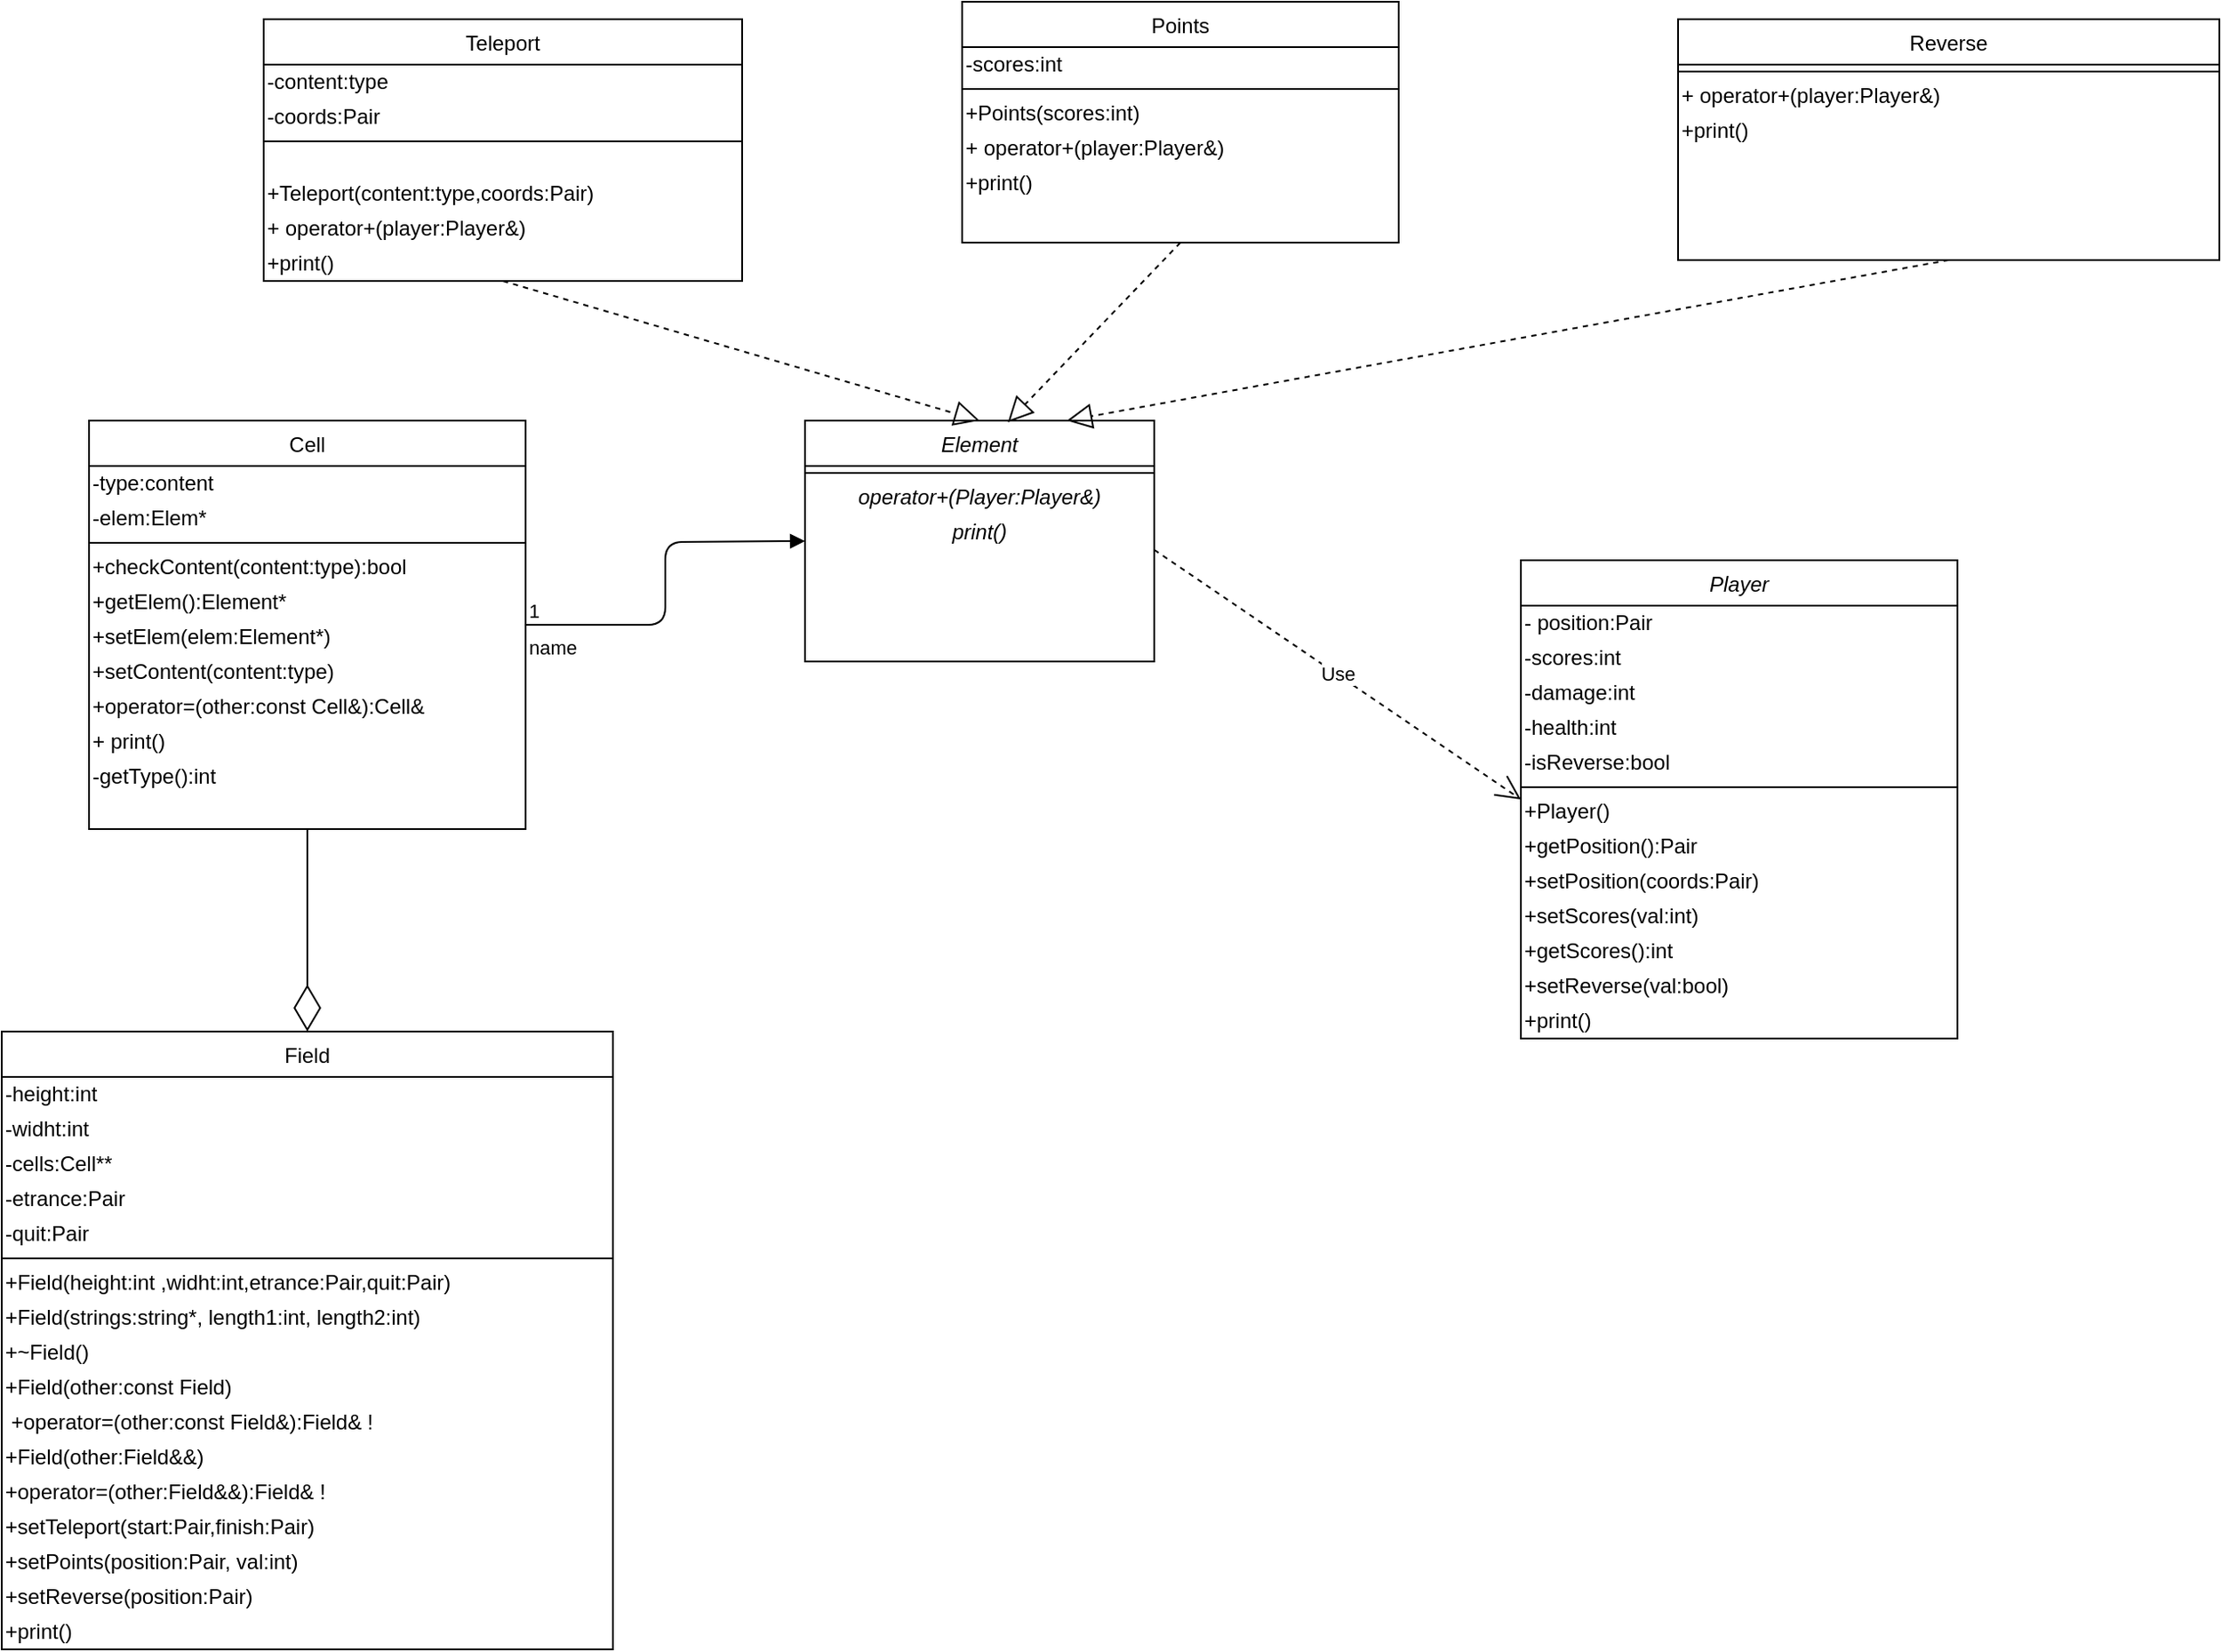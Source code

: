 <mxfile version="13.9.7" type="github">
  <diagram id="C5RBs43oDa-KdzZeNtuy" name="Page-1">
    <mxGraphModel dx="1628" dy="1633" grid="1" gridSize="10" guides="1" tooltips="1" connect="1" arrows="1" fold="1" page="1" pageScale="1" pageWidth="827" pageHeight="1169" math="0" shadow="0">
      <root>
        <mxCell id="WIyWlLk6GJQsqaUBKTNV-0" />
        <mxCell id="WIyWlLk6GJQsqaUBKTNV-1" parent="WIyWlLk6GJQsqaUBKTNV-0" />
        <mxCell id="zkfFHV4jXpPFQw0GAbJ--6" value="Cell&#xa;" style="swimlane;fontStyle=0;align=center;verticalAlign=top;childLayout=stackLayout;horizontal=1;startSize=26;horizontalStack=0;resizeParent=1;resizeLast=0;collapsible=1;marginBottom=0;rounded=0;shadow=0;strokeWidth=1;" parent="WIyWlLk6GJQsqaUBKTNV-1" vertex="1">
          <mxGeometry x="40" y="170" width="250" height="234" as="geometry">
            <mxRectangle x="130" y="380" width="160" height="26" as="alternateBounds" />
          </mxGeometry>
        </mxCell>
        <mxCell id="6O8NtYyAk340rPlhaETI-17" value="&lt;div align=&quot;left&quot;&gt;-type:content&lt;/div&gt;" style="text;html=1;strokeColor=none;fillColor=none;align=left;verticalAlign=middle;whiteSpace=wrap;rounded=0;" vertex="1" parent="zkfFHV4jXpPFQw0GAbJ--6">
          <mxGeometry y="26" width="250" height="20" as="geometry" />
        </mxCell>
        <mxCell id="6O8NtYyAk340rPlhaETI-18" value="&lt;div align=&quot;left&quot;&gt;-elem:Elem*&lt;/div&gt;" style="text;html=1;strokeColor=none;fillColor=none;align=left;verticalAlign=middle;whiteSpace=wrap;rounded=0;" vertex="1" parent="zkfFHV4jXpPFQw0GAbJ--6">
          <mxGeometry y="46" width="250" height="20" as="geometry" />
        </mxCell>
        <mxCell id="zkfFHV4jXpPFQw0GAbJ--9" value="" style="line;html=1;strokeWidth=1;align=left;verticalAlign=middle;spacingTop=-1;spacingLeft=3;spacingRight=3;rotatable=0;labelPosition=right;points=[];portConstraint=eastwest;" parent="zkfFHV4jXpPFQw0GAbJ--6" vertex="1">
          <mxGeometry y="66" width="250" height="8" as="geometry" />
        </mxCell>
        <mxCell id="6O8NtYyAk340rPlhaETI-30" value="&lt;div align=&quot;left&quot;&gt;+checkContent(content:type):bool&lt;/div&gt;" style="text;html=1;strokeColor=none;fillColor=none;align=left;verticalAlign=middle;whiteSpace=wrap;rounded=0;" vertex="1" parent="zkfFHV4jXpPFQw0GAbJ--6">
          <mxGeometry y="74" width="250" height="20" as="geometry" />
        </mxCell>
        <mxCell id="6O8NtYyAk340rPlhaETI-32" value="&lt;div align=&quot;left&quot;&gt;+getElem():Element*&lt;/div&gt;" style="text;html=1;strokeColor=none;fillColor=none;align=left;verticalAlign=middle;whiteSpace=wrap;rounded=0;" vertex="1" parent="zkfFHV4jXpPFQw0GAbJ--6">
          <mxGeometry y="94" width="250" height="20" as="geometry" />
        </mxCell>
        <mxCell id="6O8NtYyAk340rPlhaETI-33" value="&lt;div align=&quot;left&quot;&gt;+setElem(elem:Element*)&lt;/div&gt;" style="text;html=1;strokeColor=none;fillColor=none;align=left;verticalAlign=middle;whiteSpace=wrap;rounded=0;" vertex="1" parent="zkfFHV4jXpPFQw0GAbJ--6">
          <mxGeometry y="114" width="250" height="20" as="geometry" />
        </mxCell>
        <mxCell id="6O8NtYyAk340rPlhaETI-34" value="&lt;div align=&quot;left&quot;&gt;+setContent(content:type)&lt;/div&gt;" style="text;html=1;strokeColor=none;fillColor=none;align=left;verticalAlign=middle;whiteSpace=wrap;rounded=0;" vertex="1" parent="zkfFHV4jXpPFQw0GAbJ--6">
          <mxGeometry y="134" width="250" height="20" as="geometry" />
        </mxCell>
        <mxCell id="6O8NtYyAk340rPlhaETI-36" value="&lt;div align=&quot;left&quot;&gt;+operator=(other:const Cell&amp;amp;):Cell&amp;amp;&lt;/div&gt;" style="text;html=1;strokeColor=none;fillColor=none;align=left;verticalAlign=middle;whiteSpace=wrap;rounded=0;" vertex="1" parent="zkfFHV4jXpPFQw0GAbJ--6">
          <mxGeometry y="154" width="250" height="20" as="geometry" />
        </mxCell>
        <mxCell id="6O8NtYyAk340rPlhaETI-37" value="&lt;div align=&quot;left&quot;&gt;+ print()&lt;br&gt;&lt;/div&gt;" style="text;html=1;strokeColor=none;fillColor=none;align=left;verticalAlign=middle;whiteSpace=wrap;rounded=0;" vertex="1" parent="zkfFHV4jXpPFQw0GAbJ--6">
          <mxGeometry y="174" width="250" height="20" as="geometry" />
        </mxCell>
        <mxCell id="6O8NtYyAk340rPlhaETI-38" value="&lt;div align=&quot;left&quot;&gt;-getType():int&lt;/div&gt;" style="text;html=1;strokeColor=none;fillColor=none;align=left;verticalAlign=middle;whiteSpace=wrap;rounded=0;" vertex="1" parent="zkfFHV4jXpPFQw0GAbJ--6">
          <mxGeometry y="194" width="250" height="20" as="geometry" />
        </mxCell>
        <mxCell id="6O8NtYyAk340rPlhaETI-0" value="Field&#xa;" style="swimlane;fontStyle=0;align=center;verticalAlign=top;childLayout=stackLayout;horizontal=1;startSize=26;horizontalStack=0;resizeParent=1;resizeLast=0;collapsible=1;marginBottom=0;rounded=0;shadow=0;strokeWidth=1;" vertex="1" parent="WIyWlLk6GJQsqaUBKTNV-1">
          <mxGeometry x="-10" y="520" width="350" height="354" as="geometry">
            <mxRectangle x="130" y="380" width="160" height="26" as="alternateBounds" />
          </mxGeometry>
        </mxCell>
        <mxCell id="6O8NtYyAk340rPlhaETI-20" value="&lt;div align=&quot;left&quot;&gt;-height:int&lt;/div&gt;" style="text;html=1;strokeColor=none;fillColor=none;align=left;verticalAlign=middle;whiteSpace=wrap;rounded=0;" vertex="1" parent="6O8NtYyAk340rPlhaETI-0">
          <mxGeometry y="26" width="350" height="20" as="geometry" />
        </mxCell>
        <mxCell id="6O8NtYyAk340rPlhaETI-21" value="&lt;div align=&quot;left&quot;&gt;-widht:int &lt;br&gt;&lt;/div&gt;" style="text;html=1;strokeColor=none;fillColor=none;align=left;verticalAlign=middle;whiteSpace=wrap;rounded=0;" vertex="1" parent="6O8NtYyAk340rPlhaETI-0">
          <mxGeometry y="46" width="350" height="20" as="geometry" />
        </mxCell>
        <mxCell id="6O8NtYyAk340rPlhaETI-22" value="&lt;div align=&quot;left&quot;&gt;-cells:Cell**&lt;/div&gt;" style="text;html=1;strokeColor=none;fillColor=none;align=left;verticalAlign=middle;whiteSpace=wrap;rounded=0;" vertex="1" parent="6O8NtYyAk340rPlhaETI-0">
          <mxGeometry y="66" width="350" height="20" as="geometry" />
        </mxCell>
        <mxCell id="6O8NtYyAk340rPlhaETI-24" value="&lt;div align=&quot;left&quot;&gt;-etrance:Pair&lt;/div&gt;" style="text;html=1;strokeColor=none;fillColor=none;align=left;verticalAlign=middle;whiteSpace=wrap;rounded=0;" vertex="1" parent="6O8NtYyAk340rPlhaETI-0">
          <mxGeometry y="86" width="350" height="20" as="geometry" />
        </mxCell>
        <mxCell id="6O8NtYyAk340rPlhaETI-25" value="&lt;div align=&quot;left&quot;&gt;-quit:Pair&lt;/div&gt;" style="text;html=1;strokeColor=none;fillColor=none;align=left;verticalAlign=middle;whiteSpace=wrap;rounded=0;" vertex="1" parent="6O8NtYyAk340rPlhaETI-0">
          <mxGeometry y="106" width="350" height="20" as="geometry" />
        </mxCell>
        <mxCell id="6O8NtYyAk340rPlhaETI-1" value="" style="line;html=1;strokeWidth=1;align=left;verticalAlign=middle;spacingTop=-1;spacingLeft=3;spacingRight=3;rotatable=0;labelPosition=right;points=[];portConstraint=eastwest;" vertex="1" parent="6O8NtYyAk340rPlhaETI-0">
          <mxGeometry y="126" width="350" height="8" as="geometry" />
        </mxCell>
        <mxCell id="6O8NtYyAk340rPlhaETI-59" value="&lt;div align=&quot;left&quot;&gt;+Field(height:int ,widht:int,etrance:Pair,quit:Pair)&lt;/div&gt;" style="text;html=1;strokeColor=none;fillColor=none;align=left;verticalAlign=middle;whiteSpace=wrap;rounded=0;" vertex="1" parent="6O8NtYyAk340rPlhaETI-0">
          <mxGeometry y="134" width="350" height="20" as="geometry" />
        </mxCell>
        <mxCell id="6O8NtYyAk340rPlhaETI-60" value="&lt;div align=&quot;left&quot;&gt;+Field(strings:string*, length1:int, length2:int)&lt;/div&gt;" style="text;html=1;strokeColor=none;fillColor=none;align=left;verticalAlign=middle;whiteSpace=wrap;rounded=0;" vertex="1" parent="6O8NtYyAk340rPlhaETI-0">
          <mxGeometry y="154" width="350" height="20" as="geometry" />
        </mxCell>
        <mxCell id="6O8NtYyAk340rPlhaETI-61" value="&lt;div align=&quot;left&quot;&gt;+~Field()&lt;/div&gt;" style="text;html=1;strokeColor=none;fillColor=none;align=left;verticalAlign=middle;whiteSpace=wrap;rounded=0;" vertex="1" parent="6O8NtYyAk340rPlhaETI-0">
          <mxGeometry y="174" width="350" height="20" as="geometry" />
        </mxCell>
        <mxCell id="6O8NtYyAk340rPlhaETI-62" value="&lt;div align=&quot;left&quot;&gt;+Field(other:const Field)&lt;/div&gt;" style="text;html=1;strokeColor=none;fillColor=none;align=left;verticalAlign=middle;whiteSpace=wrap;rounded=0;" vertex="1" parent="6O8NtYyAk340rPlhaETI-0">
          <mxGeometry y="194" width="350" height="20" as="geometry" />
        </mxCell>
        <mxCell id="6O8NtYyAk340rPlhaETI-63" value="&lt;div align=&quot;left&quot;&gt;&amp;nbsp;+operator=(other:const Field&amp;amp;):Field&amp;amp; !&lt;br&gt;&lt;/div&gt;" style="text;html=1;strokeColor=none;fillColor=none;align=left;verticalAlign=middle;whiteSpace=wrap;rounded=0;" vertex="1" parent="6O8NtYyAk340rPlhaETI-0">
          <mxGeometry y="214" width="350" height="20" as="geometry" />
        </mxCell>
        <mxCell id="6O8NtYyAk340rPlhaETI-64" value="&lt;div align=&quot;left&quot;&gt;+Field(other:Field&amp;amp;&amp;amp;)&lt;/div&gt;" style="text;html=1;strokeColor=none;fillColor=none;align=left;verticalAlign=middle;whiteSpace=wrap;rounded=0;" vertex="1" parent="6O8NtYyAk340rPlhaETI-0">
          <mxGeometry y="234" width="350" height="20" as="geometry" />
        </mxCell>
        <mxCell id="6O8NtYyAk340rPlhaETI-65" value="&lt;div align=&quot;left&quot;&gt;+operator=(other:Field&amp;amp;&amp;amp;):Field&amp;amp; !&lt;/div&gt;" style="text;html=1;strokeColor=none;fillColor=none;align=left;verticalAlign=middle;whiteSpace=wrap;rounded=0;" vertex="1" parent="6O8NtYyAk340rPlhaETI-0">
          <mxGeometry y="254" width="350" height="20" as="geometry" />
        </mxCell>
        <mxCell id="6O8NtYyAk340rPlhaETI-66" value="&lt;div align=&quot;left&quot;&gt;+setTeleport(start:Pair,finish:Pair)&lt;/div&gt;" style="text;html=1;strokeColor=none;fillColor=none;align=left;verticalAlign=middle;whiteSpace=wrap;rounded=0;" vertex="1" parent="6O8NtYyAk340rPlhaETI-0">
          <mxGeometry y="274" width="350" height="20" as="geometry" />
        </mxCell>
        <mxCell id="6O8NtYyAk340rPlhaETI-67" value="&lt;div align=&quot;left&quot;&gt;+setPoints(position:Pair, val:int)&lt;/div&gt;" style="text;html=1;strokeColor=none;fillColor=none;align=left;verticalAlign=middle;whiteSpace=wrap;rounded=0;" vertex="1" parent="6O8NtYyAk340rPlhaETI-0">
          <mxGeometry y="294" width="350" height="20" as="geometry" />
        </mxCell>
        <mxCell id="6O8NtYyAk340rPlhaETI-68" value="&lt;div align=&quot;left&quot;&gt;+setReverse(position:Pair)&lt;/div&gt;" style="text;html=1;strokeColor=none;fillColor=none;align=left;verticalAlign=middle;whiteSpace=wrap;rounded=0;" vertex="1" parent="6O8NtYyAk340rPlhaETI-0">
          <mxGeometry y="314" width="350" height="20" as="geometry" />
        </mxCell>
        <mxCell id="6O8NtYyAk340rPlhaETI-69" value="&lt;div align=&quot;left&quot;&gt;+print()&lt;/div&gt;" style="text;html=1;strokeColor=none;fillColor=none;align=left;verticalAlign=middle;whiteSpace=wrap;rounded=0;" vertex="1" parent="6O8NtYyAk340rPlhaETI-0">
          <mxGeometry y="334" width="350" height="20" as="geometry" />
        </mxCell>
        <mxCell id="6O8NtYyAk340rPlhaETI-2" value="Element&#xa;" style="swimlane;fontStyle=2;align=center;verticalAlign=top;childLayout=stackLayout;horizontal=1;startSize=26;horizontalStack=0;resizeParent=1;resizeLast=0;collapsible=1;marginBottom=0;rounded=0;shadow=0;strokeWidth=1;" vertex="1" parent="WIyWlLk6GJQsqaUBKTNV-1">
          <mxGeometry x="450" y="170" width="200" height="138" as="geometry">
            <mxRectangle x="130" y="380" width="160" height="26" as="alternateBounds" />
          </mxGeometry>
        </mxCell>
        <mxCell id="6O8NtYyAk340rPlhaETI-3" value="" style="line;html=1;strokeWidth=1;align=left;verticalAlign=middle;spacingTop=-1;spacingLeft=3;spacingRight=3;rotatable=0;labelPosition=right;points=[];portConstraint=eastwest;" vertex="1" parent="6O8NtYyAk340rPlhaETI-2">
          <mxGeometry y="26" width="200" height="8" as="geometry" />
        </mxCell>
        <mxCell id="6O8NtYyAk340rPlhaETI-26" value="&lt;i&gt;operator+(Player:Player&amp;amp;)&lt;/i&gt;" style="text;html=1;strokeColor=none;fillColor=none;align=center;verticalAlign=middle;whiteSpace=wrap;rounded=0;" vertex="1" parent="6O8NtYyAk340rPlhaETI-2">
          <mxGeometry y="34" width="200" height="20" as="geometry" />
        </mxCell>
        <mxCell id="6O8NtYyAk340rPlhaETI-29" value="&lt;i&gt;print()&lt;/i&gt;" style="text;html=1;strokeColor=none;fillColor=none;align=center;verticalAlign=middle;whiteSpace=wrap;rounded=0;" vertex="1" parent="6O8NtYyAk340rPlhaETI-2">
          <mxGeometry y="54" width="200" height="20" as="geometry" />
        </mxCell>
        <mxCell id="6O8NtYyAk340rPlhaETI-5" value="" style="endArrow=diamondThin;endFill=0;endSize=24;html=1;exitX=0.5;exitY=1;exitDx=0;exitDy=0;" edge="1" parent="WIyWlLk6GJQsqaUBKTNV-1" source="zkfFHV4jXpPFQw0GAbJ--6" target="6O8NtYyAk340rPlhaETI-0">
          <mxGeometry width="160" relative="1" as="geometry">
            <mxPoint x="330" y="340" as="sourcePoint" />
            <mxPoint x="490" y="340" as="targetPoint" />
          </mxGeometry>
        </mxCell>
        <mxCell id="6O8NtYyAk340rPlhaETI-6" value="name" style="endArrow=block;endFill=1;html=1;edgeStyle=orthogonalEdgeStyle;align=left;verticalAlign=top;exitX=1;exitY=0.5;exitDx=0;exitDy=0;" edge="1" parent="WIyWlLk6GJQsqaUBKTNV-1" source="zkfFHV4jXpPFQw0GAbJ--6">
          <mxGeometry x="-1" relative="1" as="geometry">
            <mxPoint x="330" y="310" as="sourcePoint" />
            <mxPoint x="450" y="239" as="targetPoint" />
          </mxGeometry>
        </mxCell>
        <mxCell id="6O8NtYyAk340rPlhaETI-7" value="1" style="edgeLabel;resizable=0;html=1;align=left;verticalAlign=bottom;" connectable="0" vertex="1" parent="6O8NtYyAk340rPlhaETI-6">
          <mxGeometry x="-1" relative="1" as="geometry" />
        </mxCell>
        <mxCell id="6O8NtYyAk340rPlhaETI-8" value="Teleport&#xa;" style="swimlane;fontStyle=0;align=center;verticalAlign=top;childLayout=stackLayout;horizontal=1;startSize=26;horizontalStack=0;resizeParent=1;resizeLast=0;collapsible=1;marginBottom=0;rounded=0;shadow=0;strokeWidth=1;" vertex="1" parent="WIyWlLk6GJQsqaUBKTNV-1">
          <mxGeometry x="140" y="-60" width="274" height="150" as="geometry">
            <mxRectangle x="130" y="380" width="160" height="26" as="alternateBounds" />
          </mxGeometry>
        </mxCell>
        <mxCell id="6O8NtYyAk340rPlhaETI-40" value="&lt;div align=&quot;left&quot;&gt;-content:type&lt;/div&gt;" style="text;html=1;strokeColor=none;fillColor=none;align=left;verticalAlign=middle;whiteSpace=wrap;rounded=0;" vertex="1" parent="6O8NtYyAk340rPlhaETI-8">
          <mxGeometry y="26" width="274" height="20" as="geometry" />
        </mxCell>
        <mxCell id="6O8NtYyAk340rPlhaETI-41" value="&lt;div align=&quot;left&quot;&gt;-coords:Pair&lt;/div&gt;" style="text;html=1;strokeColor=none;fillColor=none;align=left;verticalAlign=middle;whiteSpace=wrap;rounded=0;" vertex="1" parent="6O8NtYyAk340rPlhaETI-8">
          <mxGeometry y="46" width="274" height="20" as="geometry" />
        </mxCell>
        <mxCell id="6O8NtYyAk340rPlhaETI-9" value="" style="line;html=1;strokeWidth=1;align=left;verticalAlign=middle;spacingTop=-1;spacingLeft=3;spacingRight=3;rotatable=0;labelPosition=right;points=[];portConstraint=eastwest;" vertex="1" parent="6O8NtYyAk340rPlhaETI-8">
          <mxGeometry y="66" width="274" height="8" as="geometry" />
        </mxCell>
        <mxCell id="6O8NtYyAk340rPlhaETI-45" value="&lt;div align=&quot;left&quot;&gt;&lt;br&gt;&lt;/div&gt;&lt;div align=&quot;left&quot;&gt;+Teleport(content:type,coords:Pair)&lt;/div&gt;" style="text;html=1;strokeColor=none;fillColor=none;align=left;verticalAlign=middle;whiteSpace=wrap;rounded=0;" vertex="1" parent="6O8NtYyAk340rPlhaETI-8">
          <mxGeometry y="74" width="274" height="36" as="geometry" />
        </mxCell>
        <mxCell id="6O8NtYyAk340rPlhaETI-46" value="&lt;div align=&quot;left&quot;&gt;+ operator+(player:Player&amp;amp;)&lt;br&gt;&lt;/div&gt;" style="text;html=1;strokeColor=none;fillColor=none;align=left;verticalAlign=middle;whiteSpace=wrap;rounded=0;" vertex="1" parent="6O8NtYyAk340rPlhaETI-8">
          <mxGeometry y="110" width="274" height="20" as="geometry" />
        </mxCell>
        <mxCell id="6O8NtYyAk340rPlhaETI-47" value="&lt;div align=&quot;left&quot;&gt;+print()&lt;/div&gt;" style="text;html=1;strokeColor=none;fillColor=none;align=left;verticalAlign=middle;whiteSpace=wrap;rounded=0;" vertex="1" parent="6O8NtYyAk340rPlhaETI-8">
          <mxGeometry y="130" width="274" height="20" as="geometry" />
        </mxCell>
        <mxCell id="6O8NtYyAk340rPlhaETI-10" value="Points&#xa;" style="swimlane;fontStyle=0;align=center;verticalAlign=top;childLayout=stackLayout;horizontal=1;startSize=26;horizontalStack=0;resizeParent=1;resizeLast=0;collapsible=1;marginBottom=0;rounded=0;shadow=0;strokeWidth=1;" vertex="1" parent="WIyWlLk6GJQsqaUBKTNV-1">
          <mxGeometry x="540" y="-70" width="250" height="138" as="geometry">
            <mxRectangle x="130" y="380" width="160" height="26" as="alternateBounds" />
          </mxGeometry>
        </mxCell>
        <mxCell id="6O8NtYyAk340rPlhaETI-48" value="&lt;div align=&quot;left&quot;&gt;-scores:int&lt;/div&gt;" style="text;html=1;strokeColor=none;fillColor=none;align=left;verticalAlign=middle;whiteSpace=wrap;rounded=0;" vertex="1" parent="6O8NtYyAk340rPlhaETI-10">
          <mxGeometry y="26" width="250" height="20" as="geometry" />
        </mxCell>
        <mxCell id="6O8NtYyAk340rPlhaETI-11" value="" style="line;html=1;strokeWidth=1;align=left;verticalAlign=middle;spacingTop=-1;spacingLeft=3;spacingRight=3;rotatable=0;labelPosition=right;points=[];portConstraint=eastwest;" vertex="1" parent="6O8NtYyAk340rPlhaETI-10">
          <mxGeometry y="46" width="250" height="8" as="geometry" />
        </mxCell>
        <mxCell id="6O8NtYyAk340rPlhaETI-49" value="&lt;div align=&quot;left&quot;&gt;+Points(scores:int)&lt;/div&gt;" style="text;html=1;strokeColor=none;fillColor=none;align=left;verticalAlign=middle;whiteSpace=wrap;rounded=0;" vertex="1" parent="6O8NtYyAk340rPlhaETI-10">
          <mxGeometry y="54" width="250" height="20" as="geometry" />
        </mxCell>
        <mxCell id="6O8NtYyAk340rPlhaETI-50" value="&lt;div align=&quot;left&quot;&gt;+ operator+(player:Player&amp;amp;)&lt;br&gt;&lt;/div&gt;" style="text;html=1;strokeColor=none;fillColor=none;align=left;verticalAlign=middle;whiteSpace=wrap;rounded=0;" vertex="1" parent="6O8NtYyAk340rPlhaETI-10">
          <mxGeometry y="74" width="250" height="20" as="geometry" />
        </mxCell>
        <mxCell id="6O8NtYyAk340rPlhaETI-51" value="&lt;div align=&quot;left&quot;&gt;+print()&lt;/div&gt;" style="text;html=1;strokeColor=none;fillColor=none;align=left;verticalAlign=middle;whiteSpace=wrap;rounded=0;" vertex="1" parent="6O8NtYyAk340rPlhaETI-10">
          <mxGeometry y="94" width="250" height="20" as="geometry" />
        </mxCell>
        <mxCell id="6O8NtYyAk340rPlhaETI-12" value="Reverse" style="swimlane;fontStyle=0;align=center;verticalAlign=top;childLayout=stackLayout;horizontal=1;startSize=26;horizontalStack=0;resizeParent=1;resizeLast=0;collapsible=1;marginBottom=0;rounded=0;shadow=0;strokeWidth=1;" vertex="1" parent="WIyWlLk6GJQsqaUBKTNV-1">
          <mxGeometry x="950" y="-60" width="310" height="138" as="geometry">
            <mxRectangle x="130" y="380" width="160" height="26" as="alternateBounds" />
          </mxGeometry>
        </mxCell>
        <mxCell id="6O8NtYyAk340rPlhaETI-13" value="" style="line;html=1;strokeWidth=1;align=left;verticalAlign=middle;spacingTop=-1;spacingLeft=3;spacingRight=3;rotatable=0;labelPosition=right;points=[];portConstraint=eastwest;" vertex="1" parent="6O8NtYyAk340rPlhaETI-12">
          <mxGeometry y="26" width="310" height="8" as="geometry" />
        </mxCell>
        <mxCell id="6O8NtYyAk340rPlhaETI-53" value="&lt;div align=&quot;left&quot;&gt;+ operator+(player:Player&amp;amp;)&lt;br&gt;&lt;/div&gt;" style="text;html=1;strokeColor=none;fillColor=none;align=left;verticalAlign=middle;whiteSpace=wrap;rounded=0;" vertex="1" parent="6O8NtYyAk340rPlhaETI-12">
          <mxGeometry y="34" width="310" height="20" as="geometry" />
        </mxCell>
        <mxCell id="6O8NtYyAk340rPlhaETI-52" value="&lt;div align=&quot;left&quot;&gt;+print()&lt;/div&gt;" style="text;html=1;strokeColor=none;fillColor=none;align=left;verticalAlign=middle;whiteSpace=wrap;rounded=0;" vertex="1" parent="6O8NtYyAk340rPlhaETI-12">
          <mxGeometry y="54" width="310" height="20" as="geometry" />
        </mxCell>
        <mxCell id="6O8NtYyAk340rPlhaETI-14" value="" style="endArrow=block;dashed=1;endFill=0;endSize=12;html=1;exitX=0.5;exitY=1;exitDx=0;exitDy=0;entryX=0.5;entryY=0;entryDx=0;entryDy=0;" edge="1" parent="WIyWlLk6GJQsqaUBKTNV-1" source="6O8NtYyAk340rPlhaETI-8" target="6O8NtYyAk340rPlhaETI-2">
          <mxGeometry width="160" relative="1" as="geometry">
            <mxPoint x="350" y="180" as="sourcePoint" />
            <mxPoint x="510" y="180" as="targetPoint" />
          </mxGeometry>
        </mxCell>
        <mxCell id="6O8NtYyAk340rPlhaETI-15" value="" style="endArrow=block;dashed=1;endFill=0;endSize=12;html=1;exitX=0.5;exitY=1;exitDx=0;exitDy=0;entryX=0.581;entryY=0.007;entryDx=0;entryDy=0;entryPerimeter=0;" edge="1" parent="WIyWlLk6GJQsqaUBKTNV-1" source="6O8NtYyAk340rPlhaETI-10" target="6O8NtYyAk340rPlhaETI-2">
          <mxGeometry width="160" relative="1" as="geometry">
            <mxPoint x="350" y="180" as="sourcePoint" />
            <mxPoint x="510" y="180" as="targetPoint" />
          </mxGeometry>
        </mxCell>
        <mxCell id="6O8NtYyAk340rPlhaETI-16" value="" style="endArrow=block;dashed=1;endFill=0;endSize=12;html=1;exitX=0.5;exitY=1;exitDx=0;exitDy=0;entryX=0.75;entryY=0;entryDx=0;entryDy=0;" edge="1" parent="WIyWlLk6GJQsqaUBKTNV-1" source="6O8NtYyAk340rPlhaETI-12" target="6O8NtYyAk340rPlhaETI-2">
          <mxGeometry width="160" relative="1" as="geometry">
            <mxPoint x="600" y="180" as="sourcePoint" />
            <mxPoint x="760" y="180" as="targetPoint" />
          </mxGeometry>
        </mxCell>
        <mxCell id="6O8NtYyAk340rPlhaETI-54" value="Player" style="swimlane;fontStyle=2;align=center;verticalAlign=top;childLayout=stackLayout;horizontal=1;startSize=26;horizontalStack=0;resizeParent=1;resizeLast=0;collapsible=1;marginBottom=0;rounded=0;shadow=0;strokeWidth=1;" vertex="1" parent="WIyWlLk6GJQsqaUBKTNV-1">
          <mxGeometry x="860" y="250" width="250" height="274" as="geometry">
            <mxRectangle x="130" y="380" width="160" height="26" as="alternateBounds" />
          </mxGeometry>
        </mxCell>
        <mxCell id="6O8NtYyAk340rPlhaETI-70" value="&lt;div align=&quot;left&quot;&gt;- position:Pair&lt;br&gt;&lt;/div&gt;" style="text;html=1;strokeColor=none;fillColor=none;align=left;verticalAlign=middle;whiteSpace=wrap;rounded=0;" vertex="1" parent="6O8NtYyAk340rPlhaETI-54">
          <mxGeometry y="26" width="250" height="20" as="geometry" />
        </mxCell>
        <mxCell id="6O8NtYyAk340rPlhaETI-71" value="&lt;div align=&quot;left&quot;&gt;-scores:int&lt;br&gt;&lt;/div&gt;" style="text;html=1;strokeColor=none;fillColor=none;align=left;verticalAlign=middle;whiteSpace=wrap;rounded=0;" vertex="1" parent="6O8NtYyAk340rPlhaETI-54">
          <mxGeometry y="46" width="250" height="20" as="geometry" />
        </mxCell>
        <mxCell id="6O8NtYyAk340rPlhaETI-72" value="&lt;div align=&quot;left&quot;&gt;-damage:int&lt;br&gt;&lt;/div&gt;" style="text;html=1;strokeColor=none;fillColor=none;align=left;verticalAlign=middle;whiteSpace=wrap;rounded=0;" vertex="1" parent="6O8NtYyAk340rPlhaETI-54">
          <mxGeometry y="66" width="250" height="20" as="geometry" />
        </mxCell>
        <mxCell id="6O8NtYyAk340rPlhaETI-73" value="&lt;div align=&quot;left&quot;&gt;-health:int&lt;/div&gt;" style="text;html=1;strokeColor=none;fillColor=none;align=left;verticalAlign=middle;whiteSpace=wrap;rounded=0;" vertex="1" parent="6O8NtYyAk340rPlhaETI-54">
          <mxGeometry y="86" width="250" height="20" as="geometry" />
        </mxCell>
        <mxCell id="6O8NtYyAk340rPlhaETI-74" value="&lt;div align=&quot;left&quot;&gt;-isReverse:bool&lt;/div&gt;" style="text;html=1;strokeColor=none;fillColor=none;align=left;verticalAlign=middle;whiteSpace=wrap;rounded=0;" vertex="1" parent="6O8NtYyAk340rPlhaETI-54">
          <mxGeometry y="106" width="250" height="20" as="geometry" />
        </mxCell>
        <mxCell id="6O8NtYyAk340rPlhaETI-55" value="" style="line;html=1;strokeWidth=1;align=left;verticalAlign=middle;spacingTop=-1;spacingLeft=3;spacingRight=3;rotatable=0;labelPosition=right;points=[];portConstraint=eastwest;" vertex="1" parent="6O8NtYyAk340rPlhaETI-54">
          <mxGeometry y="126" width="250" height="8" as="geometry" />
        </mxCell>
        <mxCell id="6O8NtYyAk340rPlhaETI-75" value="&lt;div align=&quot;left&quot;&gt;+Player()&lt;/div&gt;" style="text;html=1;strokeColor=none;fillColor=none;align=left;verticalAlign=middle;whiteSpace=wrap;rounded=0;" vertex="1" parent="6O8NtYyAk340rPlhaETI-54">
          <mxGeometry y="134" width="250" height="20" as="geometry" />
        </mxCell>
        <mxCell id="6O8NtYyAk340rPlhaETI-76" value="&lt;div align=&quot;left&quot;&gt;+getPosition():Pair&lt;/div&gt;" style="text;html=1;strokeColor=none;fillColor=none;align=left;verticalAlign=middle;whiteSpace=wrap;rounded=0;" vertex="1" parent="6O8NtYyAk340rPlhaETI-54">
          <mxGeometry y="154" width="250" height="20" as="geometry" />
        </mxCell>
        <mxCell id="6O8NtYyAk340rPlhaETI-77" value="&lt;div align=&quot;left&quot;&gt;+setPosition(coords:Pair)&lt;/div&gt;" style="text;html=1;strokeColor=none;fillColor=none;align=left;verticalAlign=middle;whiteSpace=wrap;rounded=0;" vertex="1" parent="6O8NtYyAk340rPlhaETI-54">
          <mxGeometry y="174" width="250" height="20" as="geometry" />
        </mxCell>
        <mxCell id="6O8NtYyAk340rPlhaETI-78" value="&lt;div align=&quot;left&quot;&gt;+setScores(val:int)&lt;/div&gt;" style="text;html=1;strokeColor=none;fillColor=none;align=left;verticalAlign=middle;whiteSpace=wrap;rounded=0;" vertex="1" parent="6O8NtYyAk340rPlhaETI-54">
          <mxGeometry y="194" width="250" height="20" as="geometry" />
        </mxCell>
        <mxCell id="6O8NtYyAk340rPlhaETI-79" value="&lt;div align=&quot;left&quot;&gt;+getScores():int&lt;/div&gt;" style="text;html=1;strokeColor=none;fillColor=none;align=left;verticalAlign=middle;whiteSpace=wrap;rounded=0;" vertex="1" parent="6O8NtYyAk340rPlhaETI-54">
          <mxGeometry y="214" width="250" height="20" as="geometry" />
        </mxCell>
        <mxCell id="6O8NtYyAk340rPlhaETI-80" value="&lt;div align=&quot;left&quot;&gt;+setReverse(val:bool)&lt;/div&gt;" style="text;html=1;strokeColor=none;fillColor=none;align=left;verticalAlign=middle;whiteSpace=wrap;rounded=0;" vertex="1" parent="6O8NtYyAk340rPlhaETI-54">
          <mxGeometry y="234" width="250" height="20" as="geometry" />
        </mxCell>
        <mxCell id="6O8NtYyAk340rPlhaETI-82" value="&lt;div align=&quot;left&quot;&gt;+print()&lt;/div&gt;" style="text;html=1;strokeColor=none;fillColor=none;align=left;verticalAlign=middle;whiteSpace=wrap;rounded=0;" vertex="1" parent="6O8NtYyAk340rPlhaETI-54">
          <mxGeometry y="254" width="250" height="20" as="geometry" />
        </mxCell>
        <mxCell id="6O8NtYyAk340rPlhaETI-58" value="Use" style="endArrow=open;endSize=12;dashed=1;html=1;exitX=1;exitY=1;exitDx=0;exitDy=0;entryX=0;entryY=0.5;entryDx=0;entryDy=0;" edge="1" parent="WIyWlLk6GJQsqaUBKTNV-1" source="6O8NtYyAk340rPlhaETI-29" target="6O8NtYyAk340rPlhaETI-54">
          <mxGeometry width="160" relative="1" as="geometry">
            <mxPoint x="760" y="290" as="sourcePoint" />
            <mxPoint x="920" y="290" as="targetPoint" />
          </mxGeometry>
        </mxCell>
      </root>
    </mxGraphModel>
  </diagram>
</mxfile>
